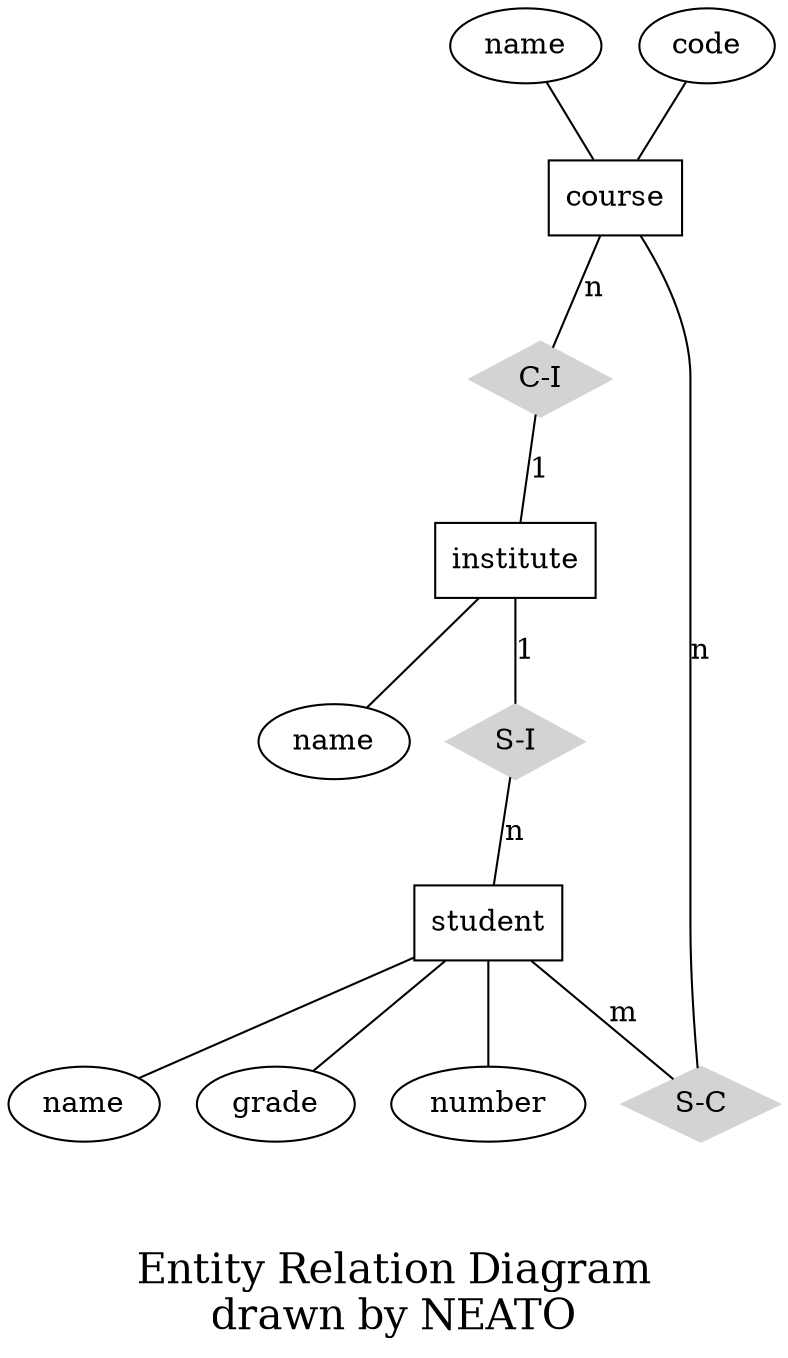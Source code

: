 # Generated Tor  2 Okt 2008 11:04:40 GMT by dot - Graphviz version 2.20.2 (Tue Jul  1 11:56:55 UTC 2008)
#
# 
# real	0m0.200s
# user	0m0.125s
# sys	0m0.038s

graph ER {
	node [label="\N", shape=box];
	graph [label="\n\nEntity Relation Diagram\ndrawn by NEATO",
		fontsize=20,
		lp="238,45",
		bb="0,0,476,549",
		_ldraw_="F 20.000000 11 -Times-Roman c 5 -black T 238 18 0 147 23 -Entity Relation Diagram F 20.000000 11 -Times-Roman c 5 -black T 238 1\
 0 111 14 -drawn by NEATO ",
		_draw_="c 5 -white C 5 -white P 4 0 0 0 549 476 549 476 0 ",
		xdotversion="1.2"];
	{
		graph [label="",
			fontsize="",
			lp="",
			bb="",
			_ldraw_="",
			_draw_="",
			xdotversion=""];
		node [label=name,
			shape=ellipse];
		name0 [pos="228,136", width="0.75", height="0.50", _draw_="c 5 -black e 228 136 27 18 ", _ldraw_="F 14.000000 11 -Times-Roman c 5 -black T 228 128 0 23 4 -name "];
		name1 [pos="448,311", width="0.75", height="0.50", _draw_="c 5 -black e 448 311 27 18 ", _ldraw_="F 14.000000 11 -Times-Roman c 5 -black T 448 303 0 23 4 -name "];
		name2 [pos="382,530", width="0.75", height="0.50", _draw_="c 5 -black e 382 530 27 18 ", _ldraw_="F 14.000000 11 -Times-Roman c 5 -black T 382 522 0 23 4 -name "];
	}
	course [pos="334,179", width="0.75", height="0.50", _draw_="c 5 -black p 4 361 197 307 197 307 161 361 161 ", _ldraw_="F 14.000000 11 -Times-Roman c 5 -black T 334 171 0 27 6 -course "];
	institute [pos="302,319", width="0.75", height="0.50", _draw_="c 5 -black p 4 329 337 275 337 275 301 329 301 ", _ldraw_="F 14.000000 11 -Times-Roman c 5 -black T 302 311 0 34 9 -institute "];
	student [pos="183,418", width="0.75", height="0.50", _draw_="c 5 -black p 4 210 436 156 436 156 400 210 400 ", _ldraw_="F 14.000000 11 -Times-Roman c 5 -black T 183 410 0 30 7 -student "];
	code [shape=ellipse, pos="350,109", width="0.75", height="0.50", _draw_="c 5 -black e 350 109 27 18 ", _ldraw_="F 14.000000 11 -Times-Roman c 5 -black T 350 101 0 20 4 -code "];
	grade [shape=ellipse, pos="138,474", width="0.75", height="0.50", _draw_="c 5 -black e 138 474 27 18 ", _ldraw_="F 14.000000 11 -Times-Roman c 5 -black T 138 466 0 23 5 -grade "];
	number [shape=ellipse, pos="30,249", width="0.81", height="0.50", _draw_="c 5 -black e 30 249 29 18 ", _ldraw_="F 14.000000 11 -Times-Roman c 5 -black T 30 241 0 32 6 -number "];
	"C-I" [shape=diamond, style=filled, color=lightgrey, pos="318,249", width="0.75", height="0.50", _draw_="S 6 -filled c 9 -lightgrey C 9 -lightgrey P 4 318 267 291 249 318 231 345 249 ", _ldraw_="F 14.000000 11 -Times-Roman c 5 -black T 318 241 0 14 3 -C-I "];
	"S-C" [shape=diamond, style=filled, color=lightgrey, pos="448,187", width="0.75", height="0.50", _draw_="S 6 -filled c 9 -lightgrey C 9 -lightgrey P 4 448 205 421 187 448 169 475 187 ", _ldraw_="F 14.000000 11 -Times-Roman c 5 -black T 448 179 0 16 3 -S-C "];
	"S-I" [shape=diamond, style=filled, color=lightgrey, pos="228,362", width="0.75", height="0.50", _draw_="S 6 -filled c 9 -lightgrey C 9 -lightgrey P 4 228 380 201 362 228 344 255 362 ", _ldraw_="F 14.000000 11 -Times-Roman c 5 -black T 228 354 0 13 3 -S-I "];
	name0 -- course [pos="251,145 267,152 290,161 307,168", _draw_="c 5 -black B 4 251 145 267 152 290 161 307 168 "];
	code -- course [pos="346,127 344,138 341,151 338,161", _draw_="c 5 -black B 4 346 127 344 138 341 151 338 161 "];
	course -- "C-I" [label=n, len="1.00", pos="330,197 327,208 324,223 322,233", lp="330,216", _draw_="c 5 -black B 4 330 197 327 208 324 223 322 233 ", _ldraw_="F 14.000000 11 -Times-Roman c 5 -black T 330 208 0 5 1 -n "];
	"C-I" -- institute [label=1, len="1.00", pos="314,265 312,276 309,290 306,301", lp="314,284", _draw_="c 5 -black B 4 314 265 312 276 309 290 306 301 ", _ldraw_="F 14.000000 11 -Times-Roman c 5 -black T 314 276 0 5 1 -1 "];
	institute -- name1 [pos="329,318 355,316 395,314 421,312", _draw_="c 5 -black B 4 329 318 355 316 395 314 421 312 "];
	institute -- "S-I" [label=1, len="1.00", pos="275,335 264,341 252,348 243,353", lp="262,350", _draw_="c 5 -black B 4 275 335 264 341 252 348 243 353 ", _ldraw_="F 14.000000 11 -Times-Roman c 5 -black T 262 342 0 5 1 -1 "];
	"S-I" -- student [label=n, len="1.00", pos="218,374 212,381 204,391 197,400", lp="213,391", _draw_="c 5 -black B 4 218 374 212 381 204 391 197 400 ", _ldraw_="F 14.000000 11 -Times-Roman c 5 -black T 213 383 0 5 1 -n "];
	student -- grade [pos="169,436 163,443 156,451 151,458", _draw_="c 5 -black B 4 169 436 163 443 156 451 151 458 "];
	student -- name2 [pos="210,433 251,456 325,498 361,518", _draw_="c 5 -black B 4 210 433 251 456 325 498 361 518 "];
	student -- number [pos="167,400 137,366 73,296 44,265", _draw_="c 5 -black B 4 167 400 137 366 73 296 44 265 "];
	student -- "S-C" [label=m, len="1.00", pos="204,400 256,353 395,233 436,197", lp="325,305", _draw_="c 5 -black B 4 204 400 256 353 395 233 436 197 ", _ldraw_="F 14.000000 11 -Times-Roman c 5 -black T 325 297 0 8 1 -m "];
	"S-C" -- course [label=n, len="1.00", pos="424,185 405,184 380,182 361,181", lp="393,176", _draw_="c 5 -black B 4 424 185 405 184 380 182 361 181 ", _ldraw_="F 14.000000 11 -Times-Roman c 5 -black T 393 168 0 5 1 -n "];
}
